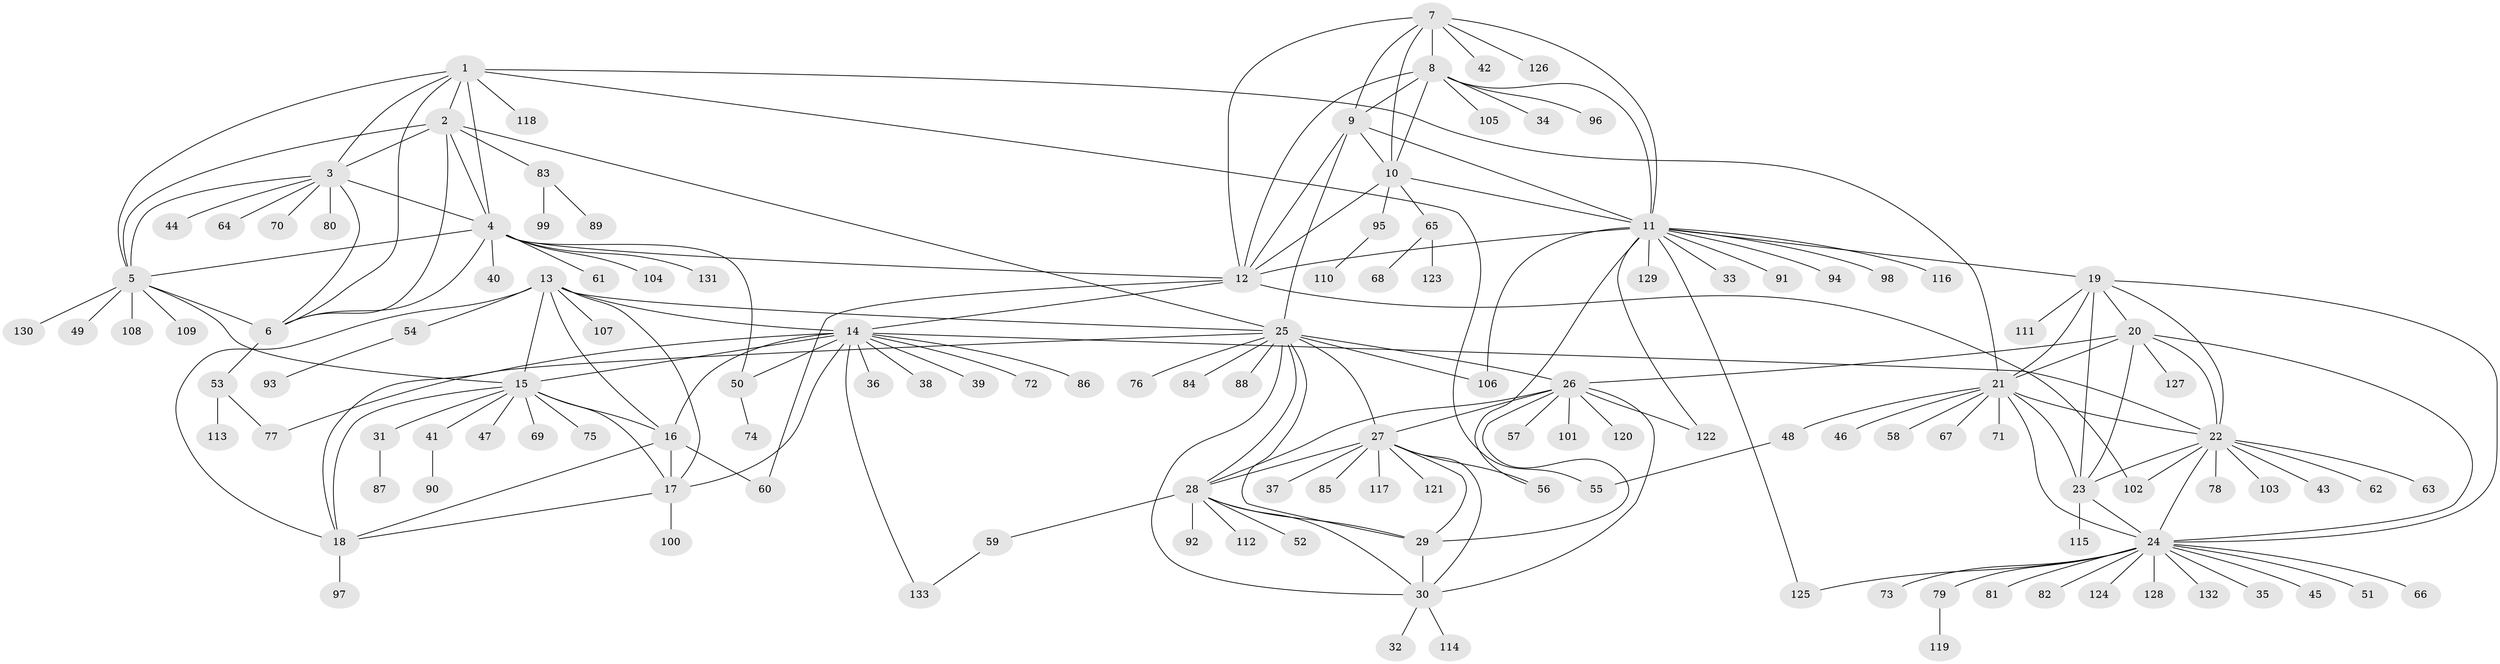 // Generated by graph-tools (version 1.1) at 2025/11/02/27/25 16:11:36]
// undirected, 133 vertices, 198 edges
graph export_dot {
graph [start="1"]
  node [color=gray90,style=filled];
  1;
  2;
  3;
  4;
  5;
  6;
  7;
  8;
  9;
  10;
  11;
  12;
  13;
  14;
  15;
  16;
  17;
  18;
  19;
  20;
  21;
  22;
  23;
  24;
  25;
  26;
  27;
  28;
  29;
  30;
  31;
  32;
  33;
  34;
  35;
  36;
  37;
  38;
  39;
  40;
  41;
  42;
  43;
  44;
  45;
  46;
  47;
  48;
  49;
  50;
  51;
  52;
  53;
  54;
  55;
  56;
  57;
  58;
  59;
  60;
  61;
  62;
  63;
  64;
  65;
  66;
  67;
  68;
  69;
  70;
  71;
  72;
  73;
  74;
  75;
  76;
  77;
  78;
  79;
  80;
  81;
  82;
  83;
  84;
  85;
  86;
  87;
  88;
  89;
  90;
  91;
  92;
  93;
  94;
  95;
  96;
  97;
  98;
  99;
  100;
  101;
  102;
  103;
  104;
  105;
  106;
  107;
  108;
  109;
  110;
  111;
  112;
  113;
  114;
  115;
  116;
  117;
  118;
  119;
  120;
  121;
  122;
  123;
  124;
  125;
  126;
  127;
  128;
  129;
  130;
  131;
  132;
  133;
  1 -- 2;
  1 -- 3;
  1 -- 4;
  1 -- 5;
  1 -- 6;
  1 -- 21;
  1 -- 55;
  1 -- 118;
  2 -- 3;
  2 -- 4;
  2 -- 5;
  2 -- 6;
  2 -- 25;
  2 -- 83;
  3 -- 4;
  3 -- 5;
  3 -- 6;
  3 -- 44;
  3 -- 64;
  3 -- 70;
  3 -- 80;
  4 -- 5;
  4 -- 6;
  4 -- 12;
  4 -- 40;
  4 -- 50;
  4 -- 61;
  4 -- 104;
  4 -- 131;
  5 -- 6;
  5 -- 15;
  5 -- 49;
  5 -- 108;
  5 -- 109;
  5 -- 130;
  6 -- 53;
  7 -- 8;
  7 -- 9;
  7 -- 10;
  7 -- 11;
  7 -- 12;
  7 -- 42;
  7 -- 126;
  8 -- 9;
  8 -- 10;
  8 -- 11;
  8 -- 12;
  8 -- 34;
  8 -- 96;
  8 -- 105;
  9 -- 10;
  9 -- 11;
  9 -- 12;
  9 -- 25;
  10 -- 11;
  10 -- 12;
  10 -- 65;
  10 -- 95;
  11 -- 12;
  11 -- 19;
  11 -- 33;
  11 -- 56;
  11 -- 91;
  11 -- 94;
  11 -- 98;
  11 -- 106;
  11 -- 116;
  11 -- 122;
  11 -- 125;
  11 -- 129;
  12 -- 14;
  12 -- 60;
  12 -- 102;
  13 -- 14;
  13 -- 15;
  13 -- 16;
  13 -- 17;
  13 -- 18;
  13 -- 25;
  13 -- 54;
  13 -- 107;
  14 -- 15;
  14 -- 16;
  14 -- 17;
  14 -- 18;
  14 -- 22;
  14 -- 36;
  14 -- 38;
  14 -- 39;
  14 -- 50;
  14 -- 72;
  14 -- 86;
  14 -- 133;
  15 -- 16;
  15 -- 17;
  15 -- 18;
  15 -- 31;
  15 -- 41;
  15 -- 47;
  15 -- 69;
  15 -- 75;
  16 -- 17;
  16 -- 18;
  16 -- 60;
  17 -- 18;
  17 -- 100;
  18 -- 97;
  19 -- 20;
  19 -- 21;
  19 -- 22;
  19 -- 23;
  19 -- 24;
  19 -- 111;
  20 -- 21;
  20 -- 22;
  20 -- 23;
  20 -- 24;
  20 -- 26;
  20 -- 127;
  21 -- 22;
  21 -- 23;
  21 -- 24;
  21 -- 46;
  21 -- 48;
  21 -- 58;
  21 -- 67;
  21 -- 71;
  22 -- 23;
  22 -- 24;
  22 -- 43;
  22 -- 62;
  22 -- 63;
  22 -- 78;
  22 -- 102;
  22 -- 103;
  23 -- 24;
  23 -- 115;
  24 -- 35;
  24 -- 45;
  24 -- 51;
  24 -- 66;
  24 -- 73;
  24 -- 79;
  24 -- 81;
  24 -- 82;
  24 -- 124;
  24 -- 125;
  24 -- 128;
  24 -- 132;
  25 -- 26;
  25 -- 27;
  25 -- 28;
  25 -- 29;
  25 -- 30;
  25 -- 76;
  25 -- 77;
  25 -- 84;
  25 -- 88;
  25 -- 106;
  26 -- 27;
  26 -- 28;
  26 -- 29;
  26 -- 30;
  26 -- 57;
  26 -- 101;
  26 -- 120;
  26 -- 122;
  27 -- 28;
  27 -- 29;
  27 -- 30;
  27 -- 37;
  27 -- 56;
  27 -- 85;
  27 -- 117;
  27 -- 121;
  28 -- 29;
  28 -- 30;
  28 -- 52;
  28 -- 59;
  28 -- 92;
  28 -- 112;
  29 -- 30;
  30 -- 32;
  30 -- 114;
  31 -- 87;
  41 -- 90;
  48 -- 55;
  50 -- 74;
  53 -- 77;
  53 -- 113;
  54 -- 93;
  59 -- 133;
  65 -- 68;
  65 -- 123;
  79 -- 119;
  83 -- 89;
  83 -- 99;
  95 -- 110;
}
